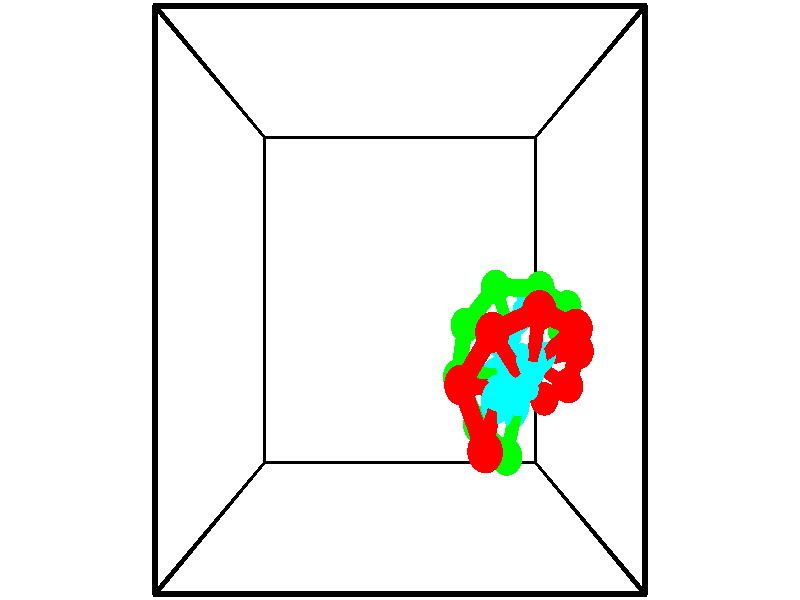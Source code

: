 // switches for output
#declare DRAW_BASES = 1; // possible values are 0, 1; only relevant for DNA ribbons
#declare DRAW_BASES_TYPE = 3; // possible values are 1, 2, 3; only relevant for DNA ribbons
#declare DRAW_FOG = 0; // set to 1 to enable fog

#include "colors.inc"

#include "transforms.inc"
background { rgb <1, 1, 1>}

#default {
   normal{
       ripples 0.25
       frequency 0.20
       turbulence 0.2
       lambda 5
   }
	finish {
		phong 0.1
		phong_size 40.
	}
}

// original window dimensions: 1024x640


// camera settings

camera {
	sky <-0, 1, 0>
	up <-0, 1, 0>
	right 1.6 * <1, 0, 0>
	location <2.5, 2.5, 11.1562>
	look_at <2.5, 2.5, 2.5>
	direction <0, 0, -8.6562>
	angle 67.0682
}


# declare cpy_camera_pos = <2.5, 2.5, 11.1562>;
# if (DRAW_FOG = 1)
fog {
	fog_type 2
	up vnormalize(cpy_camera_pos)
	color rgbt<1,1,1,0.3>
	distance 1e-5
	fog_alt 3e-3
	fog_offset 4
}
# end


// LIGHTS

# declare lum = 6;
global_settings {
	ambient_light rgb lum * <0.05, 0.05, 0.05>
	max_trace_level 15
}# declare cpy_direct_light_amount = 0.25;
light_source
{	1000 * <-1, -1, 1>,
	rgb lum * cpy_direct_light_amount
	parallel
}

light_source
{	1000 * <1, 1, -1>,
	rgb lum * cpy_direct_light_amount
	parallel
}

// strand 0

// nucleotide -1

// particle -1
sphere {
	<3.704950, 0.708992, 2.600567> 0.250000
	pigment { color rgbt <1,0,0,0> }
	no_shadow
}
cylinder {
	<3.760120, 1.064491, 2.775429>,  <3.793223, 1.277791, 2.880346>, 0.100000
	pigment { color rgbt <1,0,0,0> }
	no_shadow
}
cylinder {
	<3.760120, 1.064491, 2.775429>,  <3.704950, 0.708992, 2.600567>, 0.100000
	pigment { color rgbt <1,0,0,0> }
	no_shadow
}

// particle -1
sphere {
	<3.760120, 1.064491, 2.775429> 0.100000
	pigment { color rgbt <1,0,0,0> }
	no_shadow
}
sphere {
	0, 1
	scale<0.080000,0.200000,0.300000>
	matrix <0.444121, 0.339015, -0.829352,
		-0.885287, 0.308539, -0.347953,
		0.137926, 0.888748, 0.437154,
		3.801498, 1.331116, 2.906575>
	pigment { color rgbt <0,1,1,0> }
	no_shadow
}
cylinder {
	<3.401965, 1.452672, 2.242553>,  <3.704950, 0.708992, 2.600567>, 0.130000
	pigment { color rgbt <1,0,0,0> }
	no_shadow
}

// nucleotide -1

// particle -1
sphere {
	<3.401965, 1.452672, 2.242553> 0.250000
	pigment { color rgbt <1,0,0,0> }
	no_shadow
}
cylinder {
	<3.736320, 1.448967, 2.462082>,  <3.936934, 1.446744, 2.593799>, 0.100000
	pigment { color rgbt <1,0,0,0> }
	no_shadow
}
cylinder {
	<3.736320, 1.448967, 2.462082>,  <3.401965, 1.452672, 2.242553>, 0.100000
	pigment { color rgbt <1,0,0,0> }
	no_shadow
}

// particle -1
sphere {
	<3.736320, 1.448967, 2.462082> 0.100000
	pigment { color rgbt <1,0,0,0> }
	no_shadow
}
sphere {
	0, 1
	scale<0.080000,0.200000,0.300000>
	matrix <0.513125, 0.368240, -0.775307,
		-0.194918, 0.929685, 0.312560,
		0.835888, -0.009261, 0.548821,
		3.987087, 1.446189, 2.626728>
	pigment { color rgbt <0,1,1,0> }
	no_shadow
}
cylinder {
	<3.855107, 2.106546, 2.300608>,  <3.401965, 1.452672, 2.242553>, 0.130000
	pigment { color rgbt <1,0,0,0> }
	no_shadow
}

// nucleotide -1

// particle -1
sphere {
	<3.855107, 2.106546, 2.300608> 0.250000
	pigment { color rgbt <1,0,0,0> }
	no_shadow
}
cylinder {
	<4.089912, 1.789917, 2.368523>,  <4.230796, 1.599939, 2.409271>, 0.100000
	pigment { color rgbt <1,0,0,0> }
	no_shadow
}
cylinder {
	<4.089912, 1.789917, 2.368523>,  <3.855107, 2.106546, 2.300608>, 0.100000
	pigment { color rgbt <1,0,0,0> }
	no_shadow
}

// particle -1
sphere {
	<4.089912, 1.789917, 2.368523> 0.100000
	pigment { color rgbt <1,0,0,0> }
	no_shadow
}
sphere {
	0, 1
	scale<0.080000,0.200000,0.300000>
	matrix <0.534237, 0.221177, -0.815887,
		0.608281, 0.569642, 0.552722,
		0.587013, -0.791573, 0.169786,
		4.266016, 1.552445, 2.419458>
	pigment { color rgbt <0,1,1,0> }
	no_shadow
}
cylinder {
	<4.564736, 2.372725, 2.208414>,  <3.855107, 2.106546, 2.300608>, 0.130000
	pigment { color rgbt <1,0,0,0> }
	no_shadow
}

// nucleotide -1

// particle -1
sphere {
	<4.564736, 2.372725, 2.208414> 0.250000
	pigment { color rgbt <1,0,0,0> }
	no_shadow
}
cylinder {
	<4.528770, 1.982819, 2.126686>,  <4.507191, 1.748875, 2.077650>, 0.100000
	pigment { color rgbt <1,0,0,0> }
	no_shadow
}
cylinder {
	<4.528770, 1.982819, 2.126686>,  <4.564736, 2.372725, 2.208414>, 0.100000
	pigment { color rgbt <1,0,0,0> }
	no_shadow
}

// particle -1
sphere {
	<4.528770, 1.982819, 2.126686> 0.100000
	pigment { color rgbt <1,0,0,0> }
	no_shadow
}
sphere {
	0, 1
	scale<0.080000,0.200000,0.300000>
	matrix <0.298682, 0.169316, -0.939213,
		0.950108, -0.145475, 0.275921,
		-0.089914, -0.974766, -0.204319,
		4.501796, 1.690389, 2.065390>
	pigment { color rgbt <0,1,1,0> }
	no_shadow
}
cylinder {
	<5.201828, 2.138356, 1.872020>,  <4.564736, 2.372725, 2.208414>, 0.130000
	pigment { color rgbt <1,0,0,0> }
	no_shadow
}

// nucleotide -1

// particle -1
sphere {
	<5.201828, 2.138356, 1.872020> 0.250000
	pigment { color rgbt <1,0,0,0> }
	no_shadow
}
cylinder {
	<4.899113, 1.896523, 1.772621>,  <4.717484, 1.751423, 1.712982>, 0.100000
	pigment { color rgbt <1,0,0,0> }
	no_shadow
}
cylinder {
	<4.899113, 1.896523, 1.772621>,  <5.201828, 2.138356, 1.872020>, 0.100000
	pigment { color rgbt <1,0,0,0> }
	no_shadow
}

// particle -1
sphere {
	<4.899113, 1.896523, 1.772621> 0.100000
	pigment { color rgbt <1,0,0,0> }
	no_shadow
}
sphere {
	0, 1
	scale<0.080000,0.200000,0.300000>
	matrix <0.203014, 0.143964, -0.968535,
		0.621334, -0.783424, 0.013789,
		-0.756788, -0.604583, -0.248496,
		4.672076, 1.715148, 1.698072>
	pigment { color rgbt <0,1,1,0> }
	no_shadow
}
cylinder {
	<5.391469, 1.810812, 1.333092>,  <5.201828, 2.138356, 1.872020>, 0.130000
	pigment { color rgbt <1,0,0,0> }
	no_shadow
}

// nucleotide -1

// particle -1
sphere {
	<5.391469, 1.810812, 1.333092> 0.250000
	pigment { color rgbt <1,0,0,0> }
	no_shadow
}
cylinder {
	<5.006023, 1.724228, 1.270363>,  <4.774756, 1.672277, 1.232725>, 0.100000
	pigment { color rgbt <1,0,0,0> }
	no_shadow
}
cylinder {
	<5.006023, 1.724228, 1.270363>,  <5.391469, 1.810812, 1.333092>, 0.100000
	pigment { color rgbt <1,0,0,0> }
	no_shadow
}

// particle -1
sphere {
	<5.006023, 1.724228, 1.270363> 0.100000
	pigment { color rgbt <1,0,0,0> }
	no_shadow
}
sphere {
	0, 1
	scale<0.080000,0.200000,0.300000>
	matrix <0.169655, -0.041905, -0.984612,
		0.206559, -0.975392, 0.077104,
		-0.963614, -0.216461, -0.156824,
		4.716939, 1.659290, 1.223316>
	pigment { color rgbt <0,1,1,0> }
	no_shadow
}
cylinder {
	<5.395514, 1.266608, 0.753473>,  <5.391469, 1.810812, 1.333092>, 0.130000
	pigment { color rgbt <1,0,0,0> }
	no_shadow
}

// nucleotide -1

// particle -1
sphere {
	<5.395514, 1.266608, 0.753473> 0.250000
	pigment { color rgbt <1,0,0,0> }
	no_shadow
}
cylinder {
	<5.045353, 1.457748, 0.782669>,  <4.835256, 1.572433, 0.800187>, 0.100000
	pigment { color rgbt <1,0,0,0> }
	no_shadow
}
cylinder {
	<5.045353, 1.457748, 0.782669>,  <5.395514, 1.266608, 0.753473>, 0.100000
	pigment { color rgbt <1,0,0,0> }
	no_shadow
}

// particle -1
sphere {
	<5.045353, 1.457748, 0.782669> 0.100000
	pigment { color rgbt <1,0,0,0> }
	no_shadow
}
sphere {
	0, 1
	scale<0.080000,0.200000,0.300000>
	matrix <0.017396, 0.182041, -0.983137,
		-0.483081, -0.859371, -0.167672,
		-0.875403, 0.477852, 0.072991,
		4.782732, 1.601104, 0.804566>
	pigment { color rgbt <0,1,1,0> }
	no_shadow
}
cylinder {
	<5.104246, 1.010679, 0.239156>,  <5.395514, 1.266608, 0.753473>, 0.130000
	pigment { color rgbt <1,0,0,0> }
	no_shadow
}

// nucleotide -1

// particle -1
sphere {
	<5.104246, 1.010679, 0.239156> 0.250000
	pigment { color rgbt <1,0,0,0> }
	no_shadow
}
cylinder {
	<4.896435, 1.342262, 0.322021>,  <4.771748, 1.541212, 0.371741>, 0.100000
	pigment { color rgbt <1,0,0,0> }
	no_shadow
}
cylinder {
	<4.896435, 1.342262, 0.322021>,  <5.104246, 1.010679, 0.239156>, 0.100000
	pigment { color rgbt <1,0,0,0> }
	no_shadow
}

// particle -1
sphere {
	<4.896435, 1.342262, 0.322021> 0.100000
	pigment { color rgbt <1,0,0,0> }
	no_shadow
}
sphere {
	0, 1
	scale<0.080000,0.200000,0.300000>
	matrix <0.010256, 0.248485, -0.968581,
		-0.854391, -0.501081, -0.137597,
		-0.519528, 0.828959, 0.207164,
		4.740576, 1.590950, 0.384171>
	pigment { color rgbt <0,1,1,0> }
	no_shadow
}
// strand 1

// nucleotide -1

// particle -1
sphere {
	<5.602121, 2.016859, -0.464731> 0.250000
	pigment { color rgbt <0,1,0,0> }
	no_shadow
}
cylinder {
	<5.275354, 2.245209, -0.497597>,  <5.079295, 2.382219, -0.517316>, 0.100000
	pigment { color rgbt <0,1,0,0> }
	no_shadow
}
cylinder {
	<5.275354, 2.245209, -0.497597>,  <5.602121, 2.016859, -0.464731>, 0.100000
	pigment { color rgbt <0,1,0,0> }
	no_shadow
}

// particle -1
sphere {
	<5.275354, 2.245209, -0.497597> 0.100000
	pigment { color rgbt <0,1,0,0> }
	no_shadow
}
sphere {
	0, 1
	scale<0.080000,0.200000,0.300000>
	matrix <-0.356647, -0.388043, 0.849838,
		0.453267, 0.723550, 0.520599,
		-0.816916, 0.570874, -0.082165,
		5.030280, 2.416471, -0.522246>
	pigment { color rgbt <0,1,1,0> }
	no_shadow
}
cylinder {
	<5.554866, 2.399474, 0.130177>,  <5.602121, 2.016859, -0.464731>, 0.130000
	pigment { color rgbt <0,1,0,0> }
	no_shadow
}

// nucleotide -1

// particle -1
sphere {
	<5.554866, 2.399474, 0.130177> 0.250000
	pigment { color rgbt <0,1,0,0> }
	no_shadow
}
cylinder {
	<5.191407, 2.384277, -0.036156>,  <4.973331, 2.375159, -0.135955>, 0.100000
	pigment { color rgbt <0,1,0,0> }
	no_shadow
}
cylinder {
	<5.191407, 2.384277, -0.036156>,  <5.554866, 2.399474, 0.130177>, 0.100000
	pigment { color rgbt <0,1,0,0> }
	no_shadow
}

// particle -1
sphere {
	<5.191407, 2.384277, -0.036156> 0.100000
	pigment { color rgbt <0,1,0,0> }
	no_shadow
}
sphere {
	0, 1
	scale<0.080000,0.200000,0.300000>
	matrix <-0.344345, -0.495111, 0.797679,
		-0.236189, 0.867999, 0.436799,
		-0.908648, -0.037993, -0.415831,
		4.918813, 2.372880, -0.160905>
	pigment { color rgbt <0,1,1,0> }
	no_shadow
}
cylinder {
	<4.953120, 2.670971, 0.576993>,  <5.554866, 2.399474, 0.130177>, 0.130000
	pigment { color rgbt <0,1,0,0> }
	no_shadow
}

// nucleotide -1

// particle -1
sphere {
	<4.953120, 2.670971, 0.576993> 0.250000
	pigment { color rgbt <0,1,0,0> }
	no_shadow
}
cylinder {
	<4.793617, 2.395348, 0.334938>,  <4.697916, 2.229974, 0.189705>, 0.100000
	pigment { color rgbt <0,1,0,0> }
	no_shadow
}
cylinder {
	<4.793617, 2.395348, 0.334938>,  <4.953120, 2.670971, 0.576993>, 0.100000
	pigment { color rgbt <0,1,0,0> }
	no_shadow
}

// particle -1
sphere {
	<4.793617, 2.395348, 0.334938> 0.100000
	pigment { color rgbt <0,1,0,0> }
	no_shadow
}
sphere {
	0, 1
	scale<0.080000,0.200000,0.300000>
	matrix <-0.381075, -0.475697, 0.792776,
		-0.834131, 0.546728, -0.072895,
		-0.398757, -0.689058, -0.605138,
		4.673990, 2.188630, 0.153397>
	pigment { color rgbt <0,1,1,0> }
	no_shadow
}
cylinder {
	<4.155829, 2.687256, 0.692902>,  <4.953120, 2.670971, 0.576993>, 0.130000
	pigment { color rgbt <0,1,0,0> }
	no_shadow
}

// nucleotide -1

// particle -1
sphere {
	<4.155829, 2.687256, 0.692902> 0.250000
	pigment { color rgbt <0,1,0,0> }
	no_shadow
}
cylinder {
	<4.312776, 2.336891, 0.580597>,  <4.406944, 2.126673, 0.513214>, 0.100000
	pigment { color rgbt <0,1,0,0> }
	no_shadow
}
cylinder {
	<4.312776, 2.336891, 0.580597>,  <4.155829, 2.687256, 0.692902>, 0.100000
	pigment { color rgbt <0,1,0,0> }
	no_shadow
}

// particle -1
sphere {
	<4.312776, 2.336891, 0.580597> 0.100000
	pigment { color rgbt <0,1,0,0> }
	no_shadow
}
sphere {
	0, 1
	scale<0.080000,0.200000,0.300000>
	matrix <-0.437313, -0.446179, 0.780822,
		-0.809201, -0.183587, -0.558113,
		0.392367, -0.875911, -0.280764,
		4.430486, 2.074118, 0.496368>
	pigment { color rgbt <0,1,1,0> }
	no_shadow
}
cylinder {
	<3.613852, 2.142533, 0.868720>,  <4.155829, 2.687256, 0.692902>, 0.130000
	pigment { color rgbt <0,1,0,0> }
	no_shadow
}

// nucleotide -1

// particle -1
sphere {
	<3.613852, 2.142533, 0.868720> 0.250000
	pigment { color rgbt <0,1,0,0> }
	no_shadow
}
cylinder {
	<3.970600, 1.962868, 0.847473>,  <4.184649, 1.855069, 0.834725>, 0.100000
	pigment { color rgbt <0,1,0,0> }
	no_shadow
}
cylinder {
	<3.970600, 1.962868, 0.847473>,  <3.613852, 2.142533, 0.868720>, 0.100000
	pigment { color rgbt <0,1,0,0> }
	no_shadow
}

// particle -1
sphere {
	<3.970600, 1.962868, 0.847473> 0.100000
	pigment { color rgbt <0,1,0,0> }
	no_shadow
}
sphere {
	0, 1
	scale<0.080000,0.200000,0.300000>
	matrix <-0.169606, -0.440997, 0.881337,
		-0.419291, -0.777028, -0.469492,
		0.891868, -0.449165, -0.053118,
		4.238161, 1.828119, 0.831538>
	pigment { color rgbt <0,1,1,0> }
	no_shadow
}
cylinder {
	<3.464527, 1.427490, 1.105065>,  <3.613852, 2.142533, 0.868720>, 0.130000
	pigment { color rgbt <0,1,0,0> }
	no_shadow
}

// nucleotide -1

// particle -1
sphere {
	<3.464527, 1.427490, 1.105065> 0.250000
	pigment { color rgbt <0,1,0,0> }
	no_shadow
}
cylinder {
	<3.856400, 1.497772, 1.143738>,  <4.091525, 1.539941, 1.166941>, 0.100000
	pigment { color rgbt <0,1,0,0> }
	no_shadow
}
cylinder {
	<3.856400, 1.497772, 1.143738>,  <3.464527, 1.427490, 1.105065>, 0.100000
	pigment { color rgbt <0,1,0,0> }
	no_shadow
}

// particle -1
sphere {
	<3.856400, 1.497772, 1.143738> 0.100000
	pigment { color rgbt <0,1,0,0> }
	no_shadow
}
sphere {
	0, 1
	scale<0.080000,0.200000,0.300000>
	matrix <-0.015887, -0.412576, 0.910785,
		0.199918, -0.893817, -0.401402,
		0.979684, 0.175705, 0.096681,
		4.150306, 1.550484, 1.172742>
	pigment { color rgbt <0,1,1,0> }
	no_shadow
}
cylinder {
	<3.774902, 0.810559, 1.363965>,  <3.464527, 1.427490, 1.105065>, 0.130000
	pigment { color rgbt <0,1,0,0> }
	no_shadow
}

// nucleotide -1

// particle -1
sphere {
	<3.774902, 0.810559, 1.363965> 0.250000
	pigment { color rgbt <0,1,0,0> }
	no_shadow
}
cylinder {
	<4.051998, 1.083160, 1.458336>,  <4.218256, 1.246721, 1.514959>, 0.100000
	pigment { color rgbt <0,1,0,0> }
	no_shadow
}
cylinder {
	<4.051998, 1.083160, 1.458336>,  <3.774902, 0.810559, 1.363965>, 0.100000
	pigment { color rgbt <0,1,0,0> }
	no_shadow
}

// particle -1
sphere {
	<4.051998, 1.083160, 1.458336> 0.100000
	pigment { color rgbt <0,1,0,0> }
	no_shadow
}
sphere {
	0, 1
	scale<0.080000,0.200000,0.300000>
	matrix <0.126528, -0.436914, 0.890560,
		0.710000, -0.587076, -0.388898,
		0.692741, 0.681504, 0.235928,
		4.259820, 1.287611, 1.529114>
	pigment { color rgbt <0,1,1,0> }
	no_shadow
}
cylinder {
	<4.162168, 0.462077, 1.698348>,  <3.774902, 0.810559, 1.363965>, 0.130000
	pigment { color rgbt <0,1,0,0> }
	no_shadow
}

// nucleotide -1

// particle -1
sphere {
	<4.162168, 0.462077, 1.698348> 0.250000
	pigment { color rgbt <0,1,0,0> }
	no_shadow
}
cylinder {
	<4.233191, 0.834549, 1.825706>,  <4.275805, 1.058032, 1.902122>, 0.100000
	pigment { color rgbt <0,1,0,0> }
	no_shadow
}
cylinder {
	<4.233191, 0.834549, 1.825706>,  <4.162168, 0.462077, 1.698348>, 0.100000
	pigment { color rgbt <0,1,0,0> }
	no_shadow
}

// particle -1
sphere {
	<4.233191, 0.834549, 1.825706> 0.100000
	pigment { color rgbt <0,1,0,0> }
	no_shadow
}
sphere {
	0, 1
	scale<0.080000,0.200000,0.300000>
	matrix <0.188376, -0.349714, 0.917723,
		0.965913, -0.102970, -0.237507,
		0.177558, 0.931181, 0.318396,
		4.286458, 1.113903, 1.921225>
	pigment { color rgbt <0,1,1,0> }
	no_shadow
}
// box output
cylinder {
	<0.000000, 0.000000, 0.000000>,  <5.000000, 0.000000, 0.000000>, 0.025000
	pigment { color rgbt <0,0,0,0> }
	no_shadow
}
cylinder {
	<0.000000, 0.000000, 0.000000>,  <0.000000, 5.000000, 0.000000>, 0.025000
	pigment { color rgbt <0,0,0,0> }
	no_shadow
}
cylinder {
	<0.000000, 0.000000, 0.000000>,  <0.000000, 0.000000, 5.000000>, 0.025000
	pigment { color rgbt <0,0,0,0> }
	no_shadow
}
cylinder {
	<5.000000, 5.000000, 5.000000>,  <0.000000, 5.000000, 5.000000>, 0.025000
	pigment { color rgbt <0,0,0,0> }
	no_shadow
}
cylinder {
	<5.000000, 5.000000, 5.000000>,  <5.000000, 0.000000, 5.000000>, 0.025000
	pigment { color rgbt <0,0,0,0> }
	no_shadow
}
cylinder {
	<5.000000, 5.000000, 5.000000>,  <5.000000, 5.000000, 0.000000>, 0.025000
	pigment { color rgbt <0,0,0,0> }
	no_shadow
}
cylinder {
	<0.000000, 0.000000, 5.000000>,  <0.000000, 5.000000, 5.000000>, 0.025000
	pigment { color rgbt <0,0,0,0> }
	no_shadow
}
cylinder {
	<0.000000, 0.000000, 5.000000>,  <5.000000, 0.000000, 5.000000>, 0.025000
	pigment { color rgbt <0,0,0,0> }
	no_shadow
}
cylinder {
	<5.000000, 5.000000, 0.000000>,  <0.000000, 5.000000, 0.000000>, 0.025000
	pigment { color rgbt <0,0,0,0> }
	no_shadow
}
cylinder {
	<5.000000, 5.000000, 0.000000>,  <5.000000, 0.000000, 0.000000>, 0.025000
	pigment { color rgbt <0,0,0,0> }
	no_shadow
}
cylinder {
	<5.000000, 0.000000, 5.000000>,  <5.000000, 0.000000, 0.000000>, 0.025000
	pigment { color rgbt <0,0,0,0> }
	no_shadow
}
cylinder {
	<0.000000, 5.000000, 0.000000>,  <0.000000, 5.000000, 5.000000>, 0.025000
	pigment { color rgbt <0,0,0,0> }
	no_shadow
}
// end of box output
